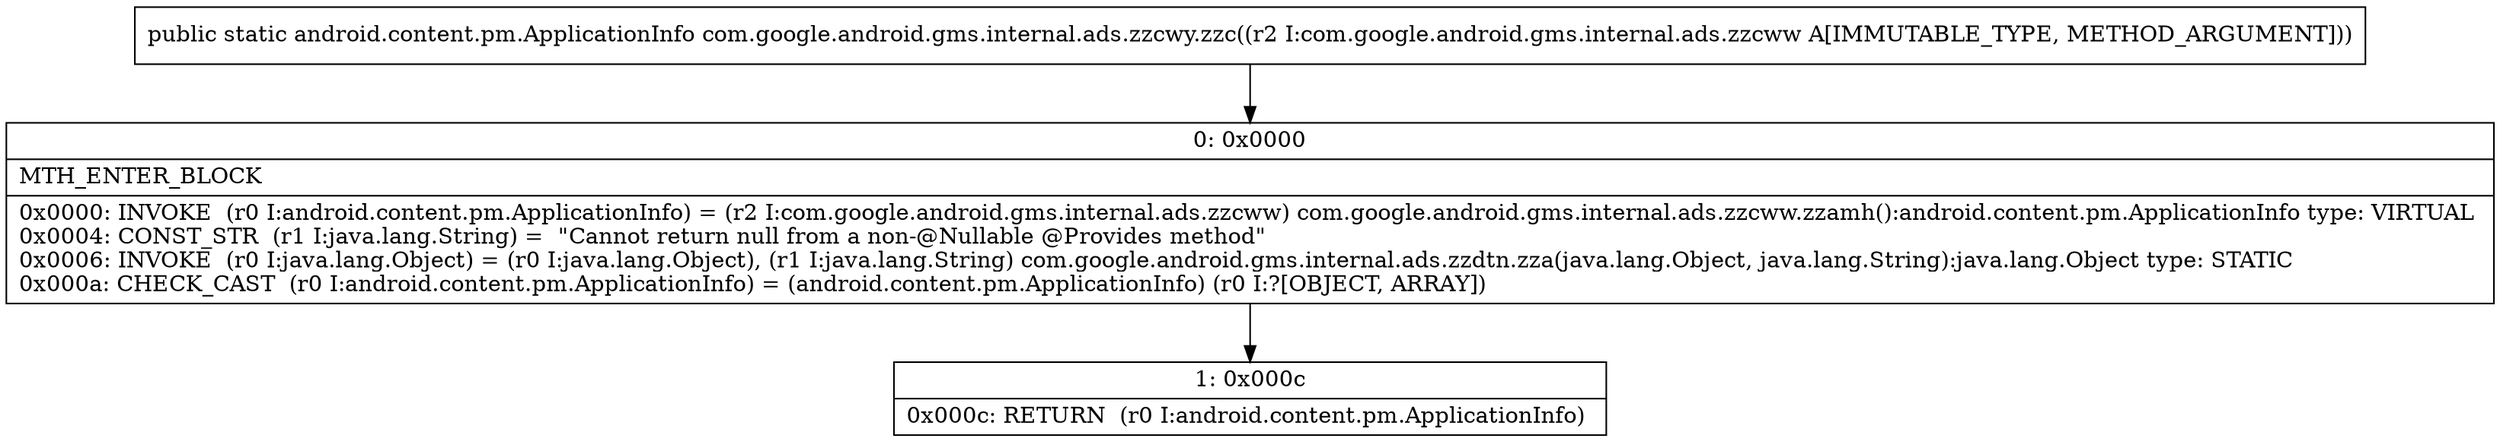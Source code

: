 digraph "CFG forcom.google.android.gms.internal.ads.zzcwy.zzc(Lcom\/google\/android\/gms\/internal\/ads\/zzcww;)Landroid\/content\/pm\/ApplicationInfo;" {
Node_0 [shape=record,label="{0\:\ 0x0000|MTH_ENTER_BLOCK\l|0x0000: INVOKE  (r0 I:android.content.pm.ApplicationInfo) = (r2 I:com.google.android.gms.internal.ads.zzcww) com.google.android.gms.internal.ads.zzcww.zzamh():android.content.pm.ApplicationInfo type: VIRTUAL \l0x0004: CONST_STR  (r1 I:java.lang.String) =  \"Cannot return null from a non\-@Nullable @Provides method\" \l0x0006: INVOKE  (r0 I:java.lang.Object) = (r0 I:java.lang.Object), (r1 I:java.lang.String) com.google.android.gms.internal.ads.zzdtn.zza(java.lang.Object, java.lang.String):java.lang.Object type: STATIC \l0x000a: CHECK_CAST  (r0 I:android.content.pm.ApplicationInfo) = (android.content.pm.ApplicationInfo) (r0 I:?[OBJECT, ARRAY]) \l}"];
Node_1 [shape=record,label="{1\:\ 0x000c|0x000c: RETURN  (r0 I:android.content.pm.ApplicationInfo) \l}"];
MethodNode[shape=record,label="{public static android.content.pm.ApplicationInfo com.google.android.gms.internal.ads.zzcwy.zzc((r2 I:com.google.android.gms.internal.ads.zzcww A[IMMUTABLE_TYPE, METHOD_ARGUMENT])) }"];
MethodNode -> Node_0;
Node_0 -> Node_1;
}

